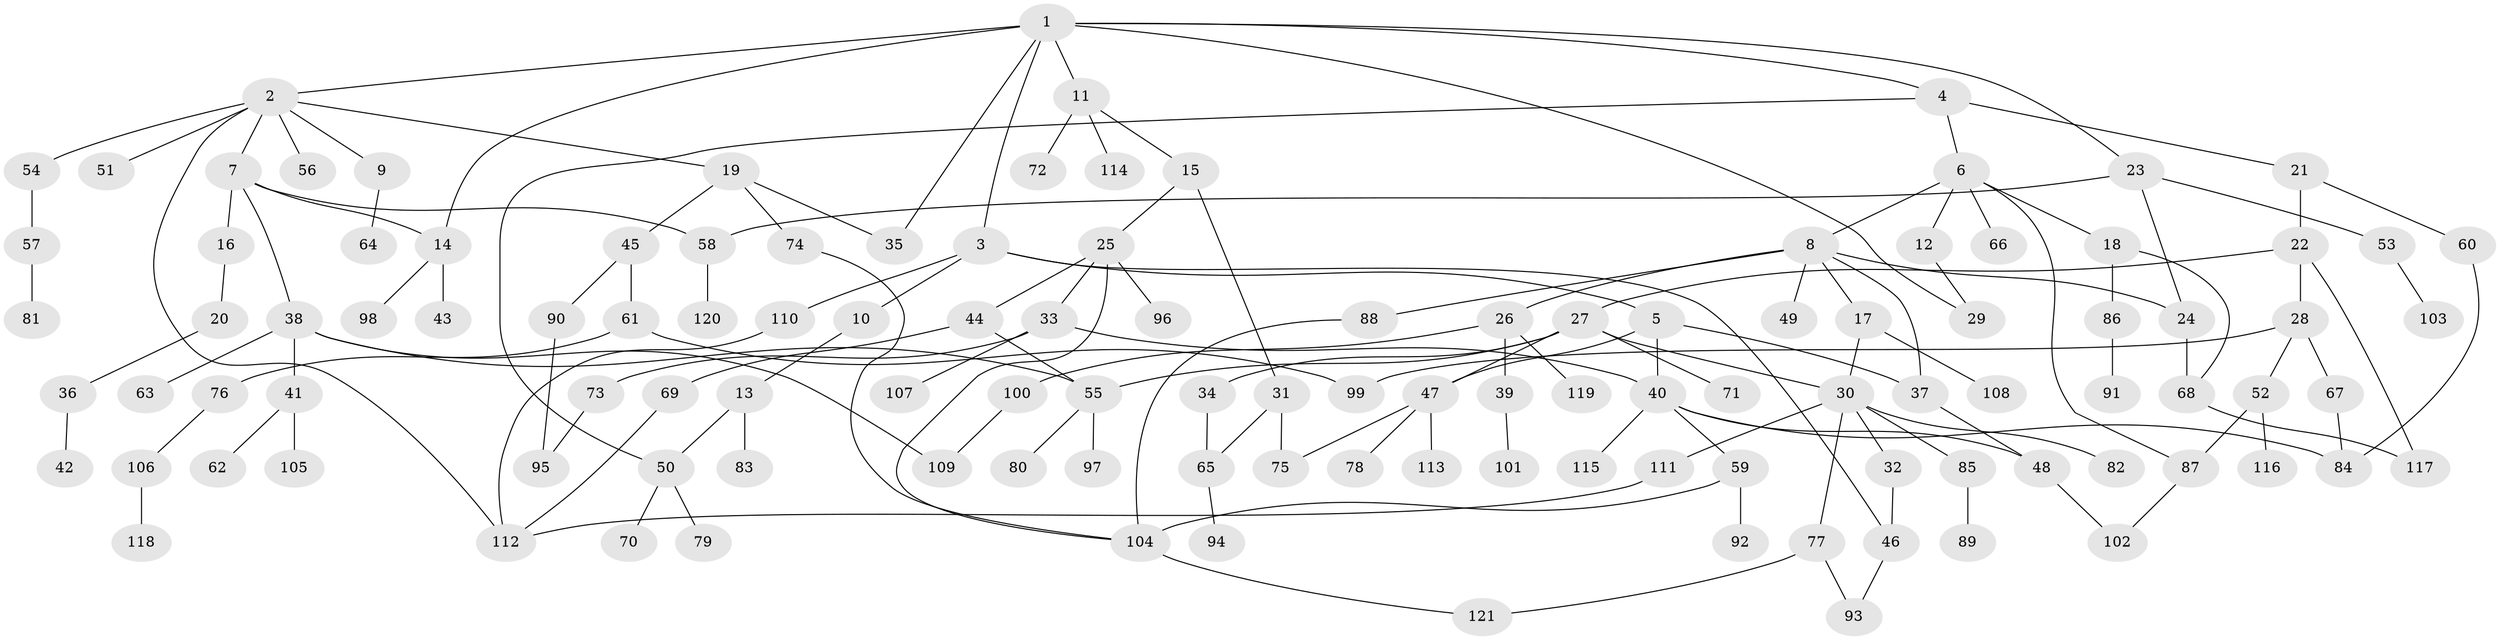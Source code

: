 // Generated by graph-tools (version 1.1) at 2025/10/02/27/25 16:10:52]
// undirected, 121 vertices, 153 edges
graph export_dot {
graph [start="1"]
  node [color=gray90,style=filled];
  1;
  2;
  3;
  4;
  5;
  6;
  7;
  8;
  9;
  10;
  11;
  12;
  13;
  14;
  15;
  16;
  17;
  18;
  19;
  20;
  21;
  22;
  23;
  24;
  25;
  26;
  27;
  28;
  29;
  30;
  31;
  32;
  33;
  34;
  35;
  36;
  37;
  38;
  39;
  40;
  41;
  42;
  43;
  44;
  45;
  46;
  47;
  48;
  49;
  50;
  51;
  52;
  53;
  54;
  55;
  56;
  57;
  58;
  59;
  60;
  61;
  62;
  63;
  64;
  65;
  66;
  67;
  68;
  69;
  70;
  71;
  72;
  73;
  74;
  75;
  76;
  77;
  78;
  79;
  80;
  81;
  82;
  83;
  84;
  85;
  86;
  87;
  88;
  89;
  90;
  91;
  92;
  93;
  94;
  95;
  96;
  97;
  98;
  99;
  100;
  101;
  102;
  103;
  104;
  105;
  106;
  107;
  108;
  109;
  110;
  111;
  112;
  113;
  114;
  115;
  116;
  117;
  118;
  119;
  120;
  121;
  1 -- 2;
  1 -- 3;
  1 -- 4;
  1 -- 11;
  1 -- 23;
  1 -- 29;
  1 -- 35;
  1 -- 14;
  2 -- 7;
  2 -- 9;
  2 -- 19;
  2 -- 51;
  2 -- 54;
  2 -- 56;
  2 -- 112;
  3 -- 5;
  3 -- 10;
  3 -- 46;
  3 -- 110;
  4 -- 6;
  4 -- 21;
  4 -- 50;
  5 -- 40;
  5 -- 47;
  5 -- 37;
  6 -- 8;
  6 -- 12;
  6 -- 18;
  6 -- 66;
  6 -- 87;
  7 -- 14;
  7 -- 16;
  7 -- 38;
  7 -- 58;
  8 -- 17;
  8 -- 26;
  8 -- 37;
  8 -- 49;
  8 -- 88;
  8 -- 24;
  9 -- 64;
  10 -- 13;
  11 -- 15;
  11 -- 72;
  11 -- 114;
  12 -- 29;
  13 -- 83;
  13 -- 50;
  14 -- 43;
  14 -- 98;
  15 -- 25;
  15 -- 31;
  16 -- 20;
  17 -- 30;
  17 -- 108;
  18 -- 86;
  18 -- 68;
  19 -- 45;
  19 -- 74;
  19 -- 35;
  20 -- 36;
  21 -- 22;
  21 -- 60;
  22 -- 27;
  22 -- 28;
  22 -- 117;
  23 -- 24;
  23 -- 53;
  23 -- 58;
  24 -- 68;
  25 -- 33;
  25 -- 44;
  25 -- 96;
  25 -- 104;
  26 -- 39;
  26 -- 100;
  26 -- 119;
  27 -- 34;
  27 -- 47;
  27 -- 71;
  27 -- 55;
  27 -- 30;
  28 -- 52;
  28 -- 67;
  28 -- 99;
  30 -- 32;
  30 -- 77;
  30 -- 82;
  30 -- 85;
  30 -- 111;
  31 -- 75;
  31 -- 65;
  32 -- 46;
  33 -- 40;
  33 -- 73;
  33 -- 107;
  34 -- 65;
  36 -- 42;
  37 -- 48;
  38 -- 41;
  38 -- 55;
  38 -- 63;
  38 -- 109;
  39 -- 101;
  40 -- 59;
  40 -- 115;
  40 -- 48;
  40 -- 84;
  41 -- 62;
  41 -- 105;
  44 -- 69;
  44 -- 55;
  45 -- 61;
  45 -- 90;
  46 -- 93;
  47 -- 75;
  47 -- 78;
  47 -- 113;
  48 -- 102;
  50 -- 70;
  50 -- 79;
  52 -- 116;
  52 -- 87;
  53 -- 103;
  54 -- 57;
  55 -- 80;
  55 -- 97;
  57 -- 81;
  58 -- 120;
  59 -- 92;
  59 -- 104;
  60 -- 84;
  61 -- 76;
  61 -- 99;
  65 -- 94;
  67 -- 84;
  68 -- 117;
  69 -- 112;
  73 -- 95;
  74 -- 104;
  76 -- 106;
  77 -- 93;
  77 -- 121;
  85 -- 89;
  86 -- 91;
  87 -- 102;
  88 -- 104;
  90 -- 95;
  100 -- 109;
  104 -- 121;
  106 -- 118;
  110 -- 112;
  111 -- 112;
}
